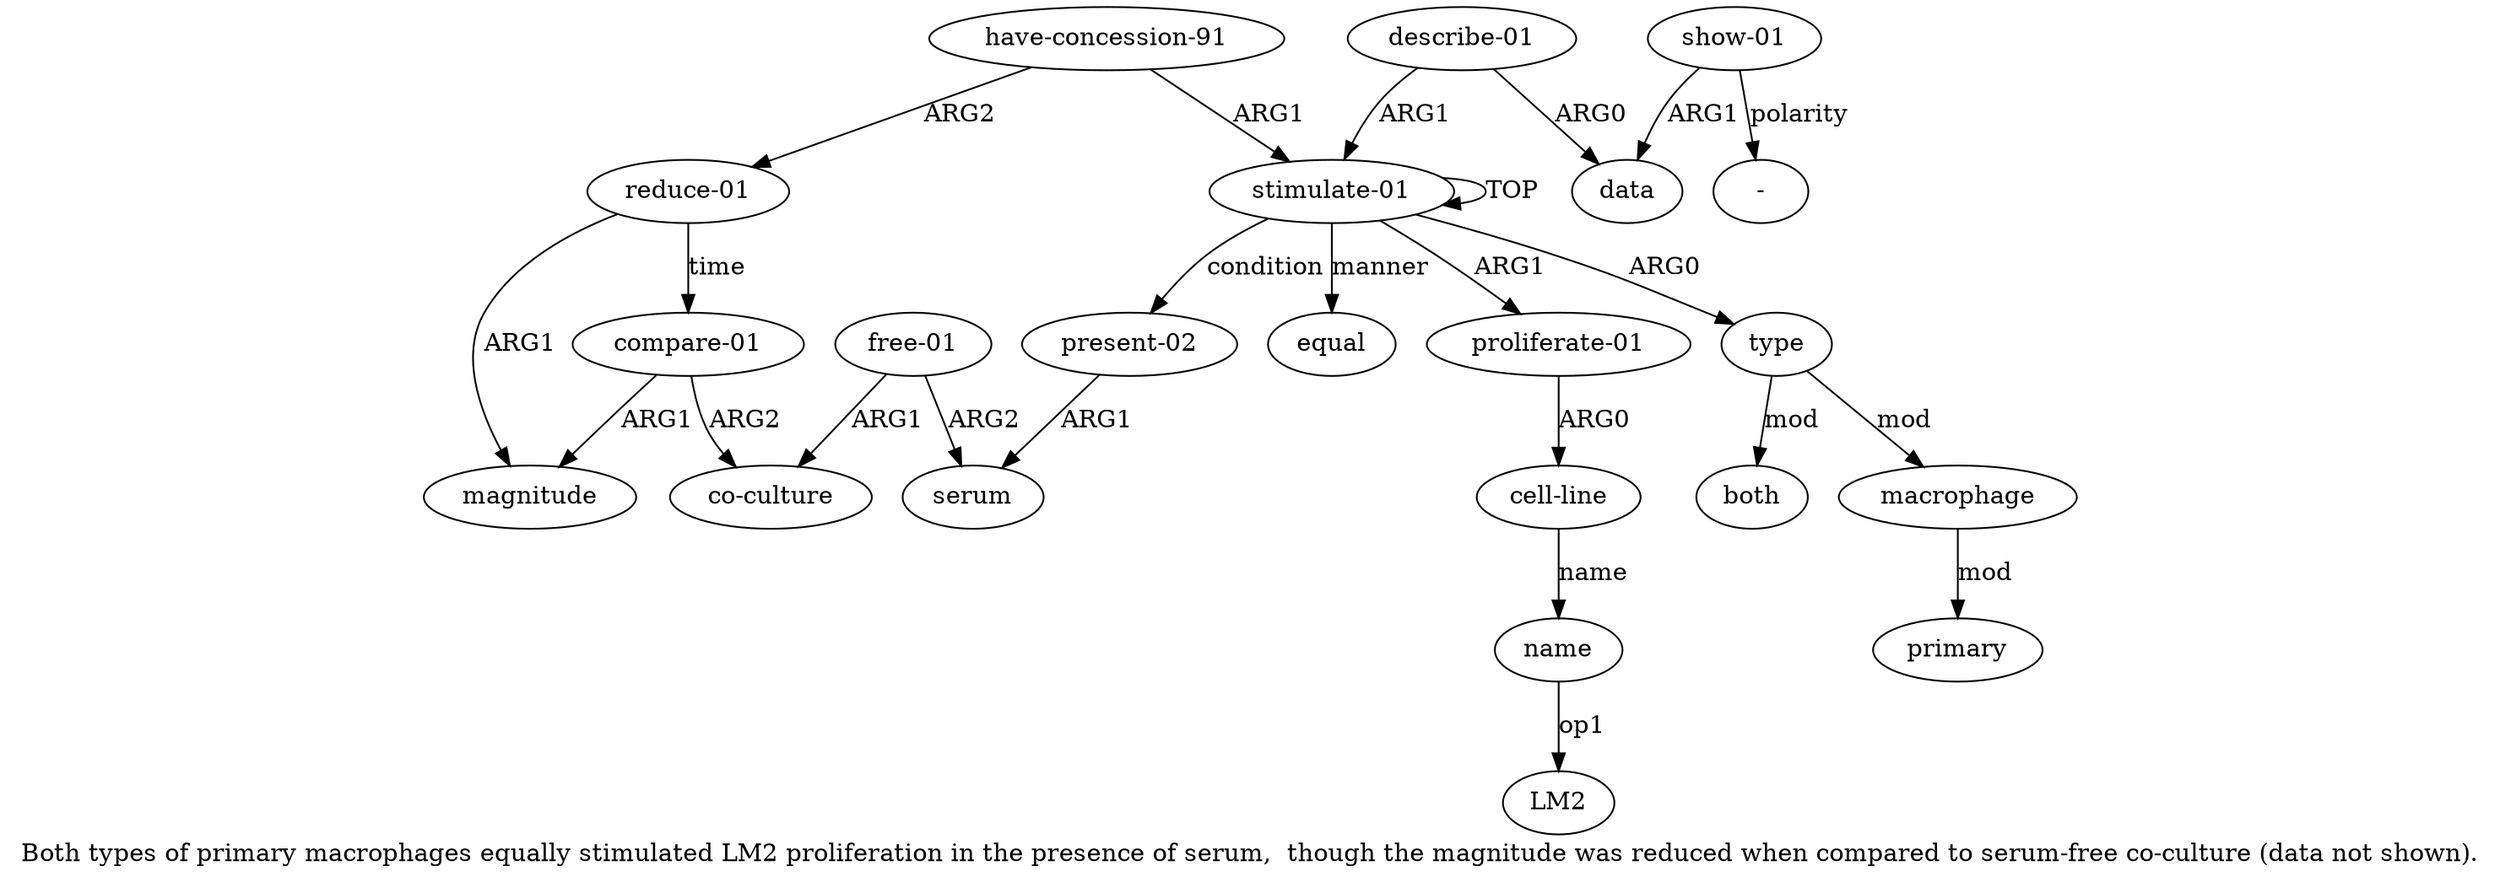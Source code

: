 digraph  {
	graph [label="Both types of primary macrophages equally stimulated LM2 proliferation in the presence of serum,  though the magnitude was reduced \
when compared to serum-free co-culture (data not shown)."];
	node [label="\N"];
	"a7 LM2"	 [color=black,
		gold_ind=-1,
		gold_label=LM2,
		label=LM2,
		test_ind=-1,
		test_label=LM2];
	a15	 [color=black,
		gold_ind=15,
		gold_label="reduce-01",
		label="reduce-01",
		test_ind=15,
		test_label="reduce-01"];
	a17	 [color=black,
		gold_ind=17,
		gold_label="compare-01",
		label="compare-01",
		test_ind=17,
		test_label="compare-01"];
	a15 -> a17 [key=0,
	color=black,
	gold_label=time,
	label=time,
	test_label=time];
a16 [color=black,
	gold_ind=16,
	gold_label=magnitude,
	label=magnitude,
	test_ind=16,
	test_label=magnitude];
a15 -> a16 [key=0,
color=black,
gold_label=ARG1,
label=ARG1,
test_label=ARG1];
a14 [color=black,
gold_ind=14,
gold_label="have-concession-91",
label="have-concession-91",
test_ind=14,
test_label="have-concession-91"];
a14 -> a15 [key=0,
color=black,
gold_label=ARG2,
label=ARG2,
test_label=ARG2];
a0 [color=black,
gold_ind=0,
gold_label="stimulate-01",
label="stimulate-01",
test_ind=0,
test_label="stimulate-01"];
a14 -> a0 [key=0,
color=black,
gold_label=ARG1,
label=ARG1,
test_label=ARG1];
a17 -> a16 [key=0,
color=black,
gold_label=ARG1,
label=ARG1,
test_label=ARG1];
a18 [color=black,
gold_ind=18,
gold_label="co-culture",
label="co-culture",
test_ind=18,
test_label="co-culture"];
a17 -> a18 [key=0,
color=black,
gold_label=ARG2,
label=ARG2,
test_label=ARG2];
a11 [color=black,
gold_ind=11,
gold_label="describe-01",
label="describe-01",
test_ind=11,
test_label="describe-01"];
a12 [color=black,
gold_ind=12,
gold_label=data,
label=data,
test_ind=12,
test_label=data];
a11 -> a12 [key=0,
color=black,
gold_label=ARG0,
label=ARG0,
test_label=ARG0];
a11 -> a0 [key=0,
color=black,
gold_label=ARG1,
label=ARG1,
test_label=ARG1];
a10 [color=black,
gold_ind=10,
gold_label=serum,
label=serum,
test_ind=10,
test_label=serum];
a13 [color=black,
gold_ind=13,
gold_label="show-01",
label="show-01",
test_ind=13,
test_label="show-01"];
a13 -> a12 [key=0,
color=black,
gold_label=ARG1,
label=ARG1,
test_label=ARG1];
"a13 -" [color=black,
gold_ind=-1,
gold_label="-",
label="-",
test_ind=-1,
test_label="-"];
a13 -> "a13 -" [key=0,
color=black,
gold_label=polarity,
label=polarity,
test_label=polarity];
a19 [color=black,
gold_ind=19,
gold_label="free-01",
label="free-01",
test_ind=19,
test_label="free-01"];
a19 -> a10 [key=0,
color=black,
gold_label=ARG2,
label=ARG2,
test_label=ARG2];
a19 -> a18 [key=0,
color=black,
gold_label=ARG1,
label=ARG1,
test_label=ARG1];
a1 [color=black,
gold_ind=1,
gold_label=type,
label=type,
test_ind=1,
test_label=type];
a2 [color=black,
gold_ind=2,
gold_label=macrophage,
label=macrophage,
test_ind=2,
test_label=macrophage];
a1 -> a2 [key=0,
color=black,
gold_label=mod,
label=mod,
test_label=mod];
a4 [color=black,
gold_ind=4,
gold_label=both,
label=both,
test_ind=4,
test_label=both];
a1 -> a4 [key=0,
color=black,
gold_label=mod,
label=mod,
test_label=mod];
a0 -> a1 [key=0,
color=black,
gold_label=ARG0,
label=ARG0,
test_label=ARG0];
a0 -> a0 [key=0,
color=black,
gold_label=TOP,
label=TOP,
test_label=TOP];
a5 [color=black,
gold_ind=5,
gold_label="proliferate-01",
label="proliferate-01",
test_ind=5,
test_label="proliferate-01"];
a0 -> a5 [key=0,
color=black,
gold_label=ARG1,
label=ARG1,
test_label=ARG1];
a9 [color=black,
gold_ind=9,
gold_label="present-02",
label="present-02",
test_ind=9,
test_label="present-02"];
a0 -> a9 [key=0,
color=black,
gold_label=condition,
label=condition,
test_label=condition];
a8 [color=black,
gold_ind=8,
gold_label=equal,
label=equal,
test_ind=8,
test_label=equal];
a0 -> a8 [key=0,
color=black,
gold_label=manner,
label=manner,
test_label=manner];
a3 [color=black,
gold_ind=3,
gold_label=primary,
label=primary,
test_ind=3,
test_label=primary];
a2 -> a3 [key=0,
color=black,
gold_label=mod,
label=mod,
test_label=mod];
a6 [color=black,
gold_ind=6,
gold_label="cell-line",
label="cell-line",
test_ind=6,
test_label="cell-line"];
a5 -> a6 [key=0,
color=black,
gold_label=ARG0,
label=ARG0,
test_label=ARG0];
a7 [color=black,
gold_ind=7,
gold_label=name,
label=name,
test_ind=7,
test_label=name];
a7 -> "a7 LM2" [key=0,
color=black,
gold_label=op1,
label=op1,
test_label=op1];
a6 -> a7 [key=0,
color=black,
gold_label=name,
label=name,
test_label=name];
a9 -> a10 [key=0,
color=black,
gold_label=ARG1,
label=ARG1,
test_label=ARG1];
}
